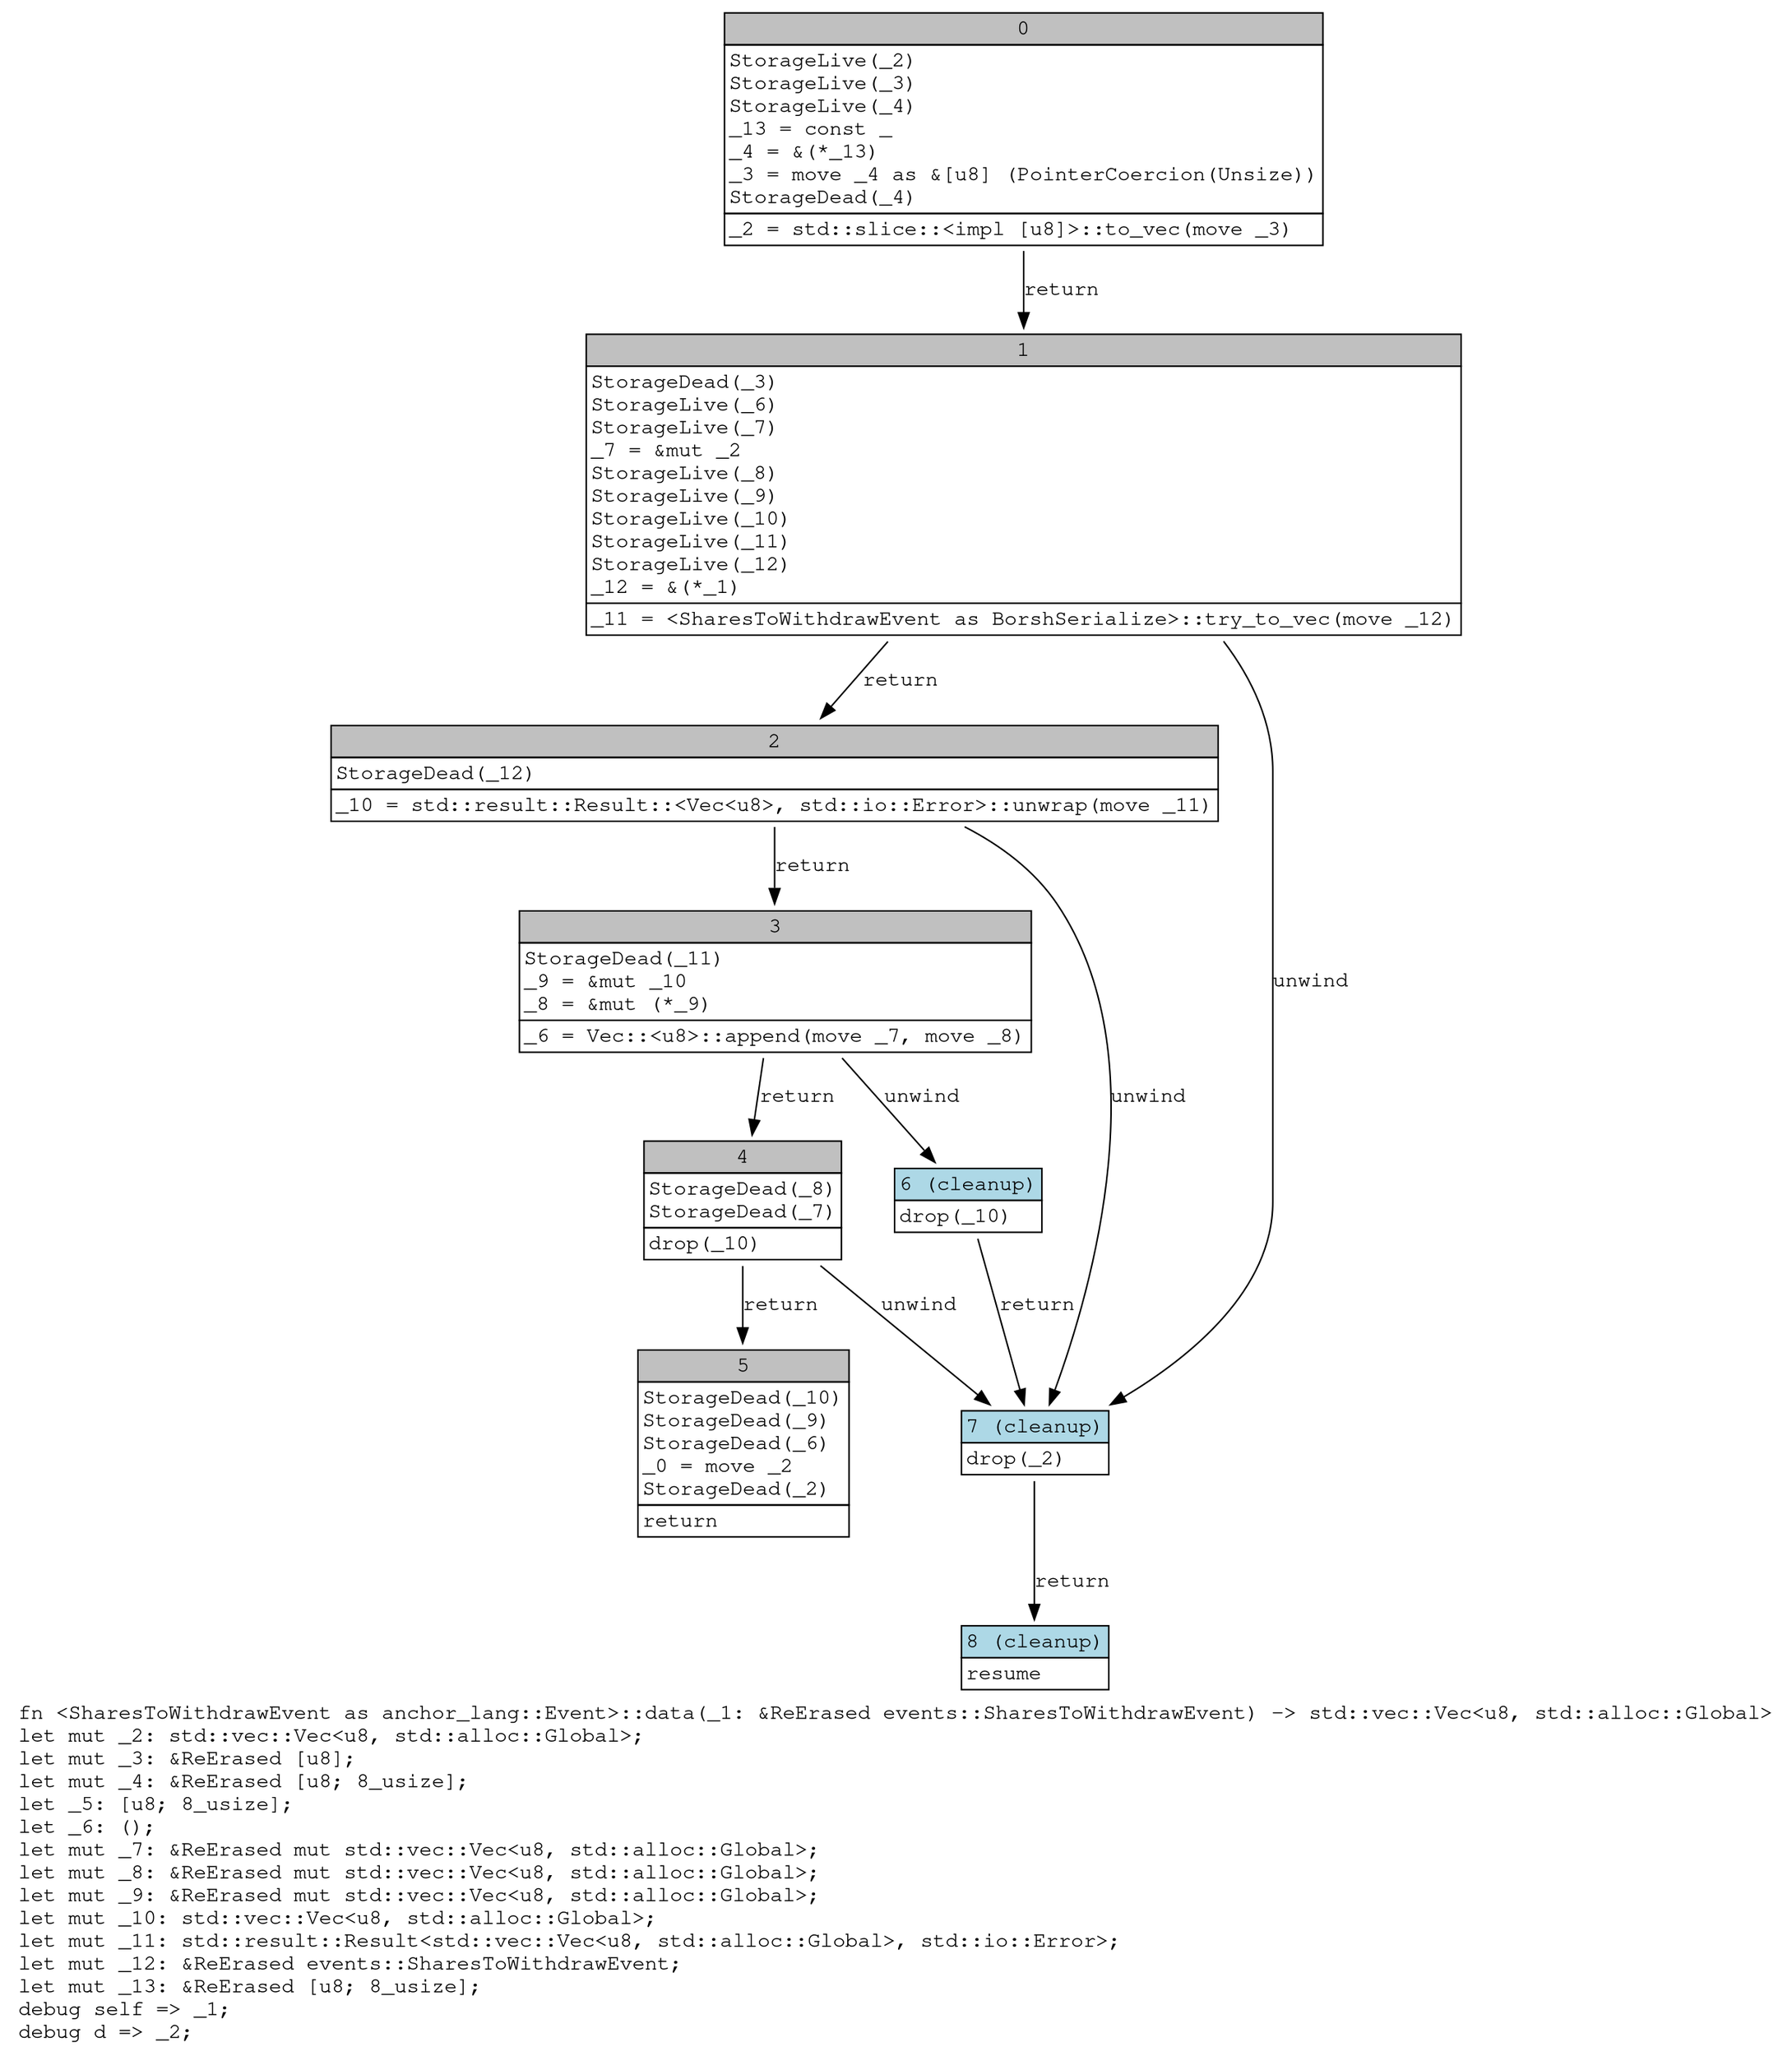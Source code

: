 digraph Mir_0_663 {
    graph [fontname="Courier, monospace"];
    node [fontname="Courier, monospace"];
    edge [fontname="Courier, monospace"];
    label=<fn &lt;SharesToWithdrawEvent as anchor_lang::Event&gt;::data(_1: &amp;ReErased events::SharesToWithdrawEvent) -&gt; std::vec::Vec&lt;u8, std::alloc::Global&gt;<br align="left"/>let mut _2: std::vec::Vec&lt;u8, std::alloc::Global&gt;;<br align="left"/>let mut _3: &amp;ReErased [u8];<br align="left"/>let mut _4: &amp;ReErased [u8; 8_usize];<br align="left"/>let _5: [u8; 8_usize];<br align="left"/>let _6: ();<br align="left"/>let mut _7: &amp;ReErased mut std::vec::Vec&lt;u8, std::alloc::Global&gt;;<br align="left"/>let mut _8: &amp;ReErased mut std::vec::Vec&lt;u8, std::alloc::Global&gt;;<br align="left"/>let mut _9: &amp;ReErased mut std::vec::Vec&lt;u8, std::alloc::Global&gt;;<br align="left"/>let mut _10: std::vec::Vec&lt;u8, std::alloc::Global&gt;;<br align="left"/>let mut _11: std::result::Result&lt;std::vec::Vec&lt;u8, std::alloc::Global&gt;, std::io::Error&gt;;<br align="left"/>let mut _12: &amp;ReErased events::SharesToWithdrawEvent;<br align="left"/>let mut _13: &amp;ReErased [u8; 8_usize];<br align="left"/>debug self =&gt; _1;<br align="left"/>debug d =&gt; _2;<br align="left"/>>;
    bb0__0_663 [shape="none", label=<<table border="0" cellborder="1" cellspacing="0"><tr><td bgcolor="gray" align="center" colspan="1">0</td></tr><tr><td align="left" balign="left">StorageLive(_2)<br/>StorageLive(_3)<br/>StorageLive(_4)<br/>_13 = const _<br/>_4 = &amp;(*_13)<br/>_3 = move _4 as &amp;[u8] (PointerCoercion(Unsize))<br/>StorageDead(_4)<br/></td></tr><tr><td align="left">_2 = std::slice::&lt;impl [u8]&gt;::to_vec(move _3)</td></tr></table>>];
    bb1__0_663 [shape="none", label=<<table border="0" cellborder="1" cellspacing="0"><tr><td bgcolor="gray" align="center" colspan="1">1</td></tr><tr><td align="left" balign="left">StorageDead(_3)<br/>StorageLive(_6)<br/>StorageLive(_7)<br/>_7 = &amp;mut _2<br/>StorageLive(_8)<br/>StorageLive(_9)<br/>StorageLive(_10)<br/>StorageLive(_11)<br/>StorageLive(_12)<br/>_12 = &amp;(*_1)<br/></td></tr><tr><td align="left">_11 = &lt;SharesToWithdrawEvent as BorshSerialize&gt;::try_to_vec(move _12)</td></tr></table>>];
    bb2__0_663 [shape="none", label=<<table border="0" cellborder="1" cellspacing="0"><tr><td bgcolor="gray" align="center" colspan="1">2</td></tr><tr><td align="left" balign="left">StorageDead(_12)<br/></td></tr><tr><td align="left">_10 = std::result::Result::&lt;Vec&lt;u8&gt;, std::io::Error&gt;::unwrap(move _11)</td></tr></table>>];
    bb3__0_663 [shape="none", label=<<table border="0" cellborder="1" cellspacing="0"><tr><td bgcolor="gray" align="center" colspan="1">3</td></tr><tr><td align="left" balign="left">StorageDead(_11)<br/>_9 = &amp;mut _10<br/>_8 = &amp;mut (*_9)<br/></td></tr><tr><td align="left">_6 = Vec::&lt;u8&gt;::append(move _7, move _8)</td></tr></table>>];
    bb4__0_663 [shape="none", label=<<table border="0" cellborder="1" cellspacing="0"><tr><td bgcolor="gray" align="center" colspan="1">4</td></tr><tr><td align="left" balign="left">StorageDead(_8)<br/>StorageDead(_7)<br/></td></tr><tr><td align="left">drop(_10)</td></tr></table>>];
    bb5__0_663 [shape="none", label=<<table border="0" cellborder="1" cellspacing="0"><tr><td bgcolor="gray" align="center" colspan="1">5</td></tr><tr><td align="left" balign="left">StorageDead(_10)<br/>StorageDead(_9)<br/>StorageDead(_6)<br/>_0 = move _2<br/>StorageDead(_2)<br/></td></tr><tr><td align="left">return</td></tr></table>>];
    bb6__0_663 [shape="none", label=<<table border="0" cellborder="1" cellspacing="0"><tr><td bgcolor="lightblue" align="center" colspan="1">6 (cleanup)</td></tr><tr><td align="left">drop(_10)</td></tr></table>>];
    bb7__0_663 [shape="none", label=<<table border="0" cellborder="1" cellspacing="0"><tr><td bgcolor="lightblue" align="center" colspan="1">7 (cleanup)</td></tr><tr><td align="left">drop(_2)</td></tr></table>>];
    bb8__0_663 [shape="none", label=<<table border="0" cellborder="1" cellspacing="0"><tr><td bgcolor="lightblue" align="center" colspan="1">8 (cleanup)</td></tr><tr><td align="left">resume</td></tr></table>>];
    bb0__0_663 -> bb1__0_663 [label="return"];
    bb1__0_663 -> bb2__0_663 [label="return"];
    bb1__0_663 -> bb7__0_663 [label="unwind"];
    bb2__0_663 -> bb3__0_663 [label="return"];
    bb2__0_663 -> bb7__0_663 [label="unwind"];
    bb3__0_663 -> bb4__0_663 [label="return"];
    bb3__0_663 -> bb6__0_663 [label="unwind"];
    bb4__0_663 -> bb5__0_663 [label="return"];
    bb4__0_663 -> bb7__0_663 [label="unwind"];
    bb6__0_663 -> bb7__0_663 [label="return"];
    bb7__0_663 -> bb8__0_663 [label="return"];
}
